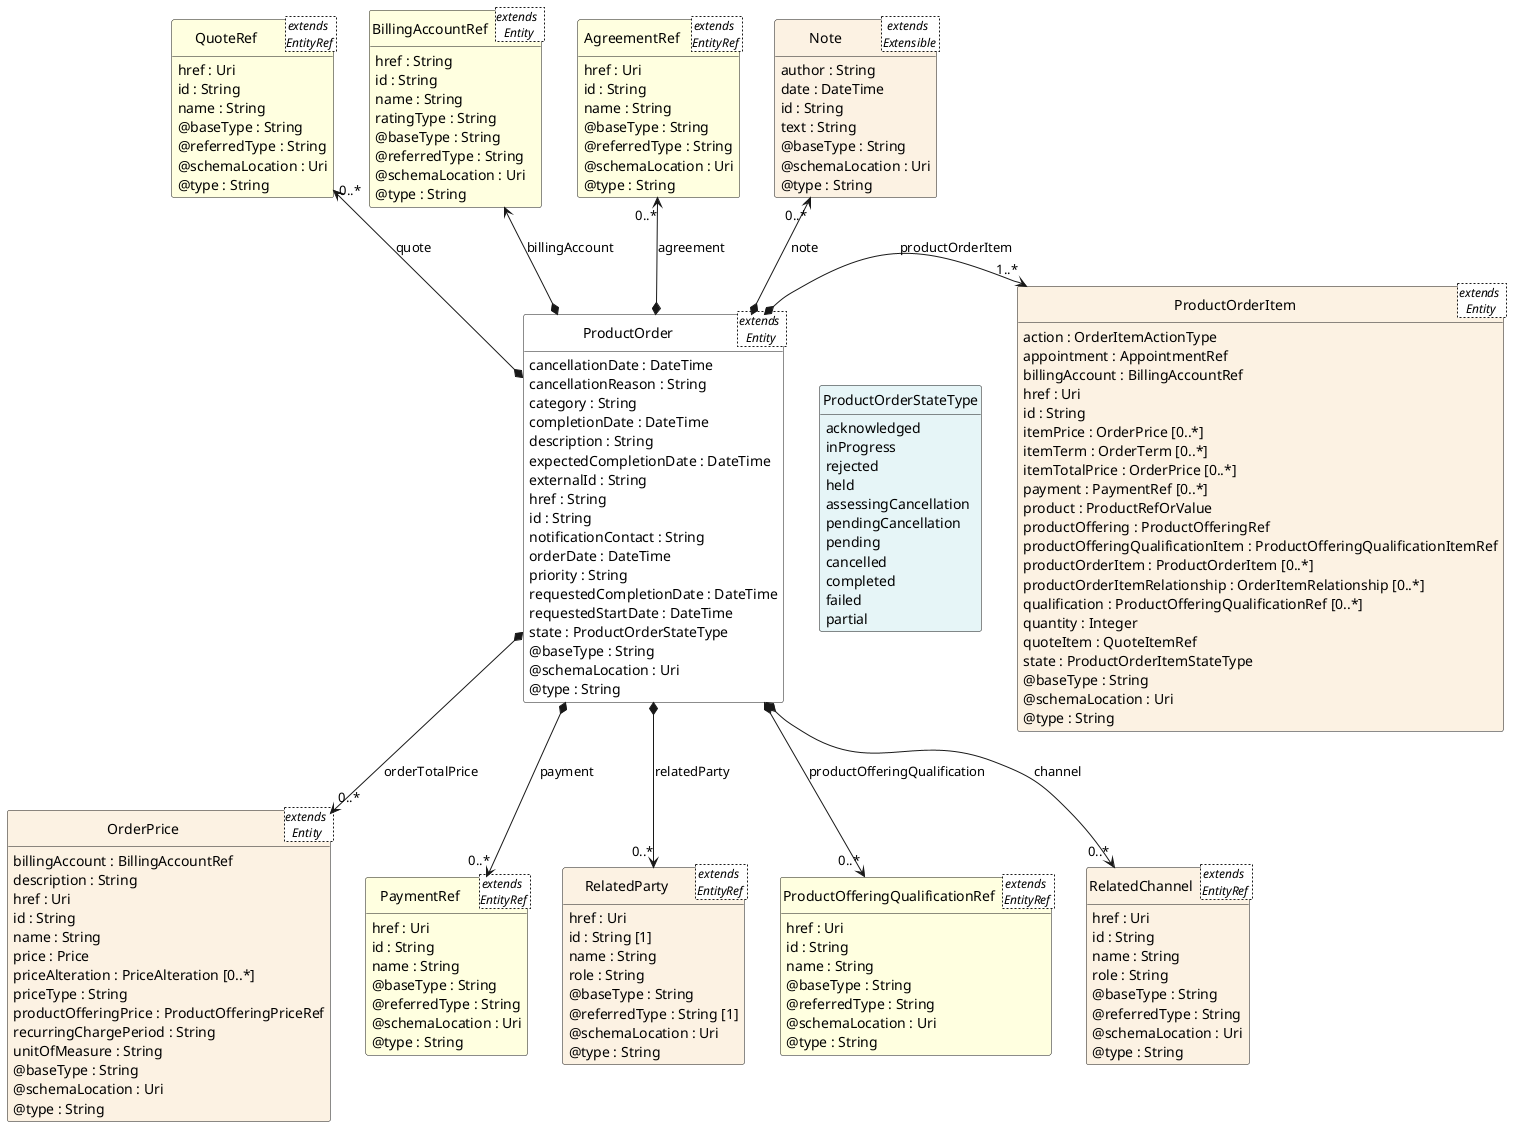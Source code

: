 @startuml
'
' Resource:  ProductOrder
' Source:    Product_Ordering_4.0.0_oas.yaml
' Generated: 2020-11-18 23:09:09+0100
'
hide circle
hide methods
hide stereotype
show <<Enumeration>> stereotype
skinparam class {
   backgroundColor<<Enumeration>> #E6F5F7
   backgroundColor<<Ref>> #FFFFE0
   backgroundColor<<Pivot>> #FFFFFFF
   backgroundColor #FCF2E3
   backgroundColor<<SubResource>> MistyRose
}

skinparam legend {
   borderRoundCorner 0
   borderColor red
   backgroundColor white
}

'sequence: 19
class ProductOrder <extends  \nEntity >  <<Pivot>> {
    cancellationDate : DateTime
    cancellationReason : String
    category : String
    completionDate : DateTime
    description : String
    expectedCompletionDate : DateTime
    externalId : String
    href : String
    id : String
    notificationContact : String
    orderDate : DateTime
    priority : String
    requestedCompletionDate : DateTime
    requestedStartDate : DateTime
    state : ProductOrderStateType
    @baseType : String
    @schemaLocation : Uri
    @type : String
}

'sequence: 20
class ProductOrderStateType <<Enumeration>> {
    acknowledged
    inProgress
    rejected
    held
    assessingCancellation
    pendingCancellation
    pending
    cancelled
    completed
    failed
    partial
}

'sequence: 42
class ProductOrderItem <extends  \nEntity >  {
    action : OrderItemActionType
    appointment : AppointmentRef
    billingAccount : BillingAccountRef
    href : Uri
    id : String
    itemPrice : OrderPrice [0..*]
    itemTerm : OrderTerm [0..*]
    itemTotalPrice : OrderPrice [0..*]
    payment : PaymentRef [0..*]
    product : ProductRefOrValue
    productOffering : ProductOfferingRef
    productOfferingQualificationItem : ProductOfferingQualificationItemRef
    productOrderItem : ProductOrderItem [0..*]
    productOrderItemRelationship : OrderItemRelationship [0..*]
    qualification : ProductOfferingQualificationRef [0..*]
    quantity : Integer
    quoteItem : QuoteItemRef
    state : ProductOrderItemStateType
    @baseType : String
    @schemaLocation : Uri
    @type : String
}

'sequence: 50
class QuoteRef <extends  \nEntityRef >  <<Ref>> {
    href : Uri
    id : String
    name : String
    @baseType : String
    @referredType : String
    @schemaLocation : Uri
    @type : String
}

'sequence: 59
class BillingAccountRef <extends  \nEntity >  <<Ref>> {
    href : String
    id : String
    name : String
    ratingType : String
    @baseType : String
    @referredType : String
    @schemaLocation : Uri
    @type : String
}

'sequence: 67
class AgreementRef <extends  \nEntityRef >  <<Ref>> {
    href : Uri
    id : String
    name : String
    @baseType : String
    @referredType : String
    @schemaLocation : Uri
    @type : String
}

'sequence: 75
class Note <extends  \nExtensible >  {
    author : String
    date : DateTime
    id : String
    text : String
    @baseType : String
    @schemaLocation : Uri
    @type : String
}

'sequence: 90
class OrderPrice <extends  \nEntity >  {
    billingAccount : BillingAccountRef
    description : String
    href : Uri
    id : String
    name : String
    price : Price
    priceAlteration : PriceAlteration [0..*]
    priceType : String
    productOfferingPrice : ProductOfferingPriceRef
    recurringChargePeriod : String
    unitOfMeasure : String
    @baseType : String
    @schemaLocation : Uri
    @type : String
}

'sequence: 98
class PaymentRef <extends  \nEntityRef >  <<Ref>> {
    href : Uri
    id : String
    name : String
    @baseType : String
    @referredType : String
    @schemaLocation : Uri
    @type : String
}

'sequence: 107
class RelatedParty <extends  \nEntityRef >  {
    href : Uri
    id : String [1]
    name : String
    role : String
    @baseType : String
    @referredType : String [1]
    @schemaLocation : Uri
    @type : String
}

'sequence: 115
class ProductOfferingQualificationRef <extends  \nEntityRef >  <<Ref>> {
    href : Uri
    id : String
    name : String
    @baseType : String
    @referredType : String
    @schemaLocation : Uri
    @type : String
}

'sequence: 124
class RelatedChannel <extends  \nEntityRef >  {
    href : Uri
    id : String
    name : String
    role : String
    @baseType : String
    @referredType : String
    @schemaLocation : Uri
    @type : String
}

'sequence: 19
'processing edges for ProductOrder
'sequence: 127
'rule: Item special case
ProductOrder *-right-> "1..*" ProductOrderItem : productOrderItem

'sequence: 130
ProductOrderStateType <-left[hidden]- ProductOrder

'sequence: 139
'rule: General above rule
QuoteRef "0..*" <--* ProductOrder : quote

'sequence: 141
'rule: General above rule
BillingAccountRef  <--* ProductOrder : billingAccount

'sequence: 143
'rule: General above rule
Note "0..*" <--* ProductOrder : note

'sequence: 145
'rule: General above rule
AgreementRef "0..*" <--* ProductOrder : agreement

'sequence: 147
'rule: General below rule
ProductOrder *-->  "0..*" OrderPrice : orderTotalPrice

'sequence: 149
'rule: General below rule
ProductOrder *-->  "0..*" PaymentRef : payment

'sequence: 151
'rule: General below rule
ProductOrder *-->  "0..*" RelatedParty : relatedParty

'sequence: 153
'rule: General below rule
ProductOrder *-->  "0..*" ProductOfferingQualificationRef : productOfferingQualification

'sequence: 155
'rule: General below rule
ProductOrder *-->  "0..*" RelatedChannel : channel



'layout of the core: [ProductOrder, ProductOrderItem] (seq=125)
'finished layout of the core (seq=135)
'y=9 : QuoteRef (10) BillingAccountRef (10) Note (10) AgreementRef (10) (seq=178)
'y=10 : ProductOrderItem (11) ProductOrderStateType (9) ProductOrder (10) (seq=179)
'y=11 : OrderPrice (10) PaymentRef (9) RelatedParty (8) ProductOfferingQualificationRef (7) RelatedChannel (6) (seq=180)
@enduml